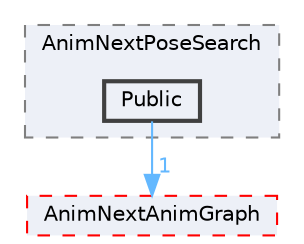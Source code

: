 digraph "Public"
{
 // INTERACTIVE_SVG=YES
 // LATEX_PDF_SIZE
  bgcolor="transparent";
  edge [fontname=Helvetica,fontsize=10,labelfontname=Helvetica,labelfontsize=10];
  node [fontname=Helvetica,fontsize=10,shape=box,height=0.2,width=0.4];
  compound=true
  subgraph clusterdir_4e22fe90860cb49c23b1bb18e8acc1e1 {
    graph [ bgcolor="#edf0f7", pencolor="grey50", label="AnimNextPoseSearch", fontname=Helvetica,fontsize=10 style="filled,dashed", URL="dir_4e22fe90860cb49c23b1bb18e8acc1e1.html",tooltip=""]
  dir_9e6172d67739b669e86230c3f8b70557 [label="Public", fillcolor="#edf0f7", color="grey25", style="filled,bold", URL="dir_9e6172d67739b669e86230c3f8b70557.html",tooltip=""];
  }
  dir_810494446f570897aa4f80899db095f4 [label="AnimNextAnimGraph", fillcolor="#edf0f7", color="red", style="filled,dashed", URL="dir_810494446f570897aa4f80899db095f4.html",tooltip=""];
  dir_9e6172d67739b669e86230c3f8b70557->dir_810494446f570897aa4f80899db095f4 [headlabel="1", labeldistance=1.5 headhref="dir_000789_000044.html" href="dir_000789_000044.html" color="steelblue1" fontcolor="steelblue1"];
}
